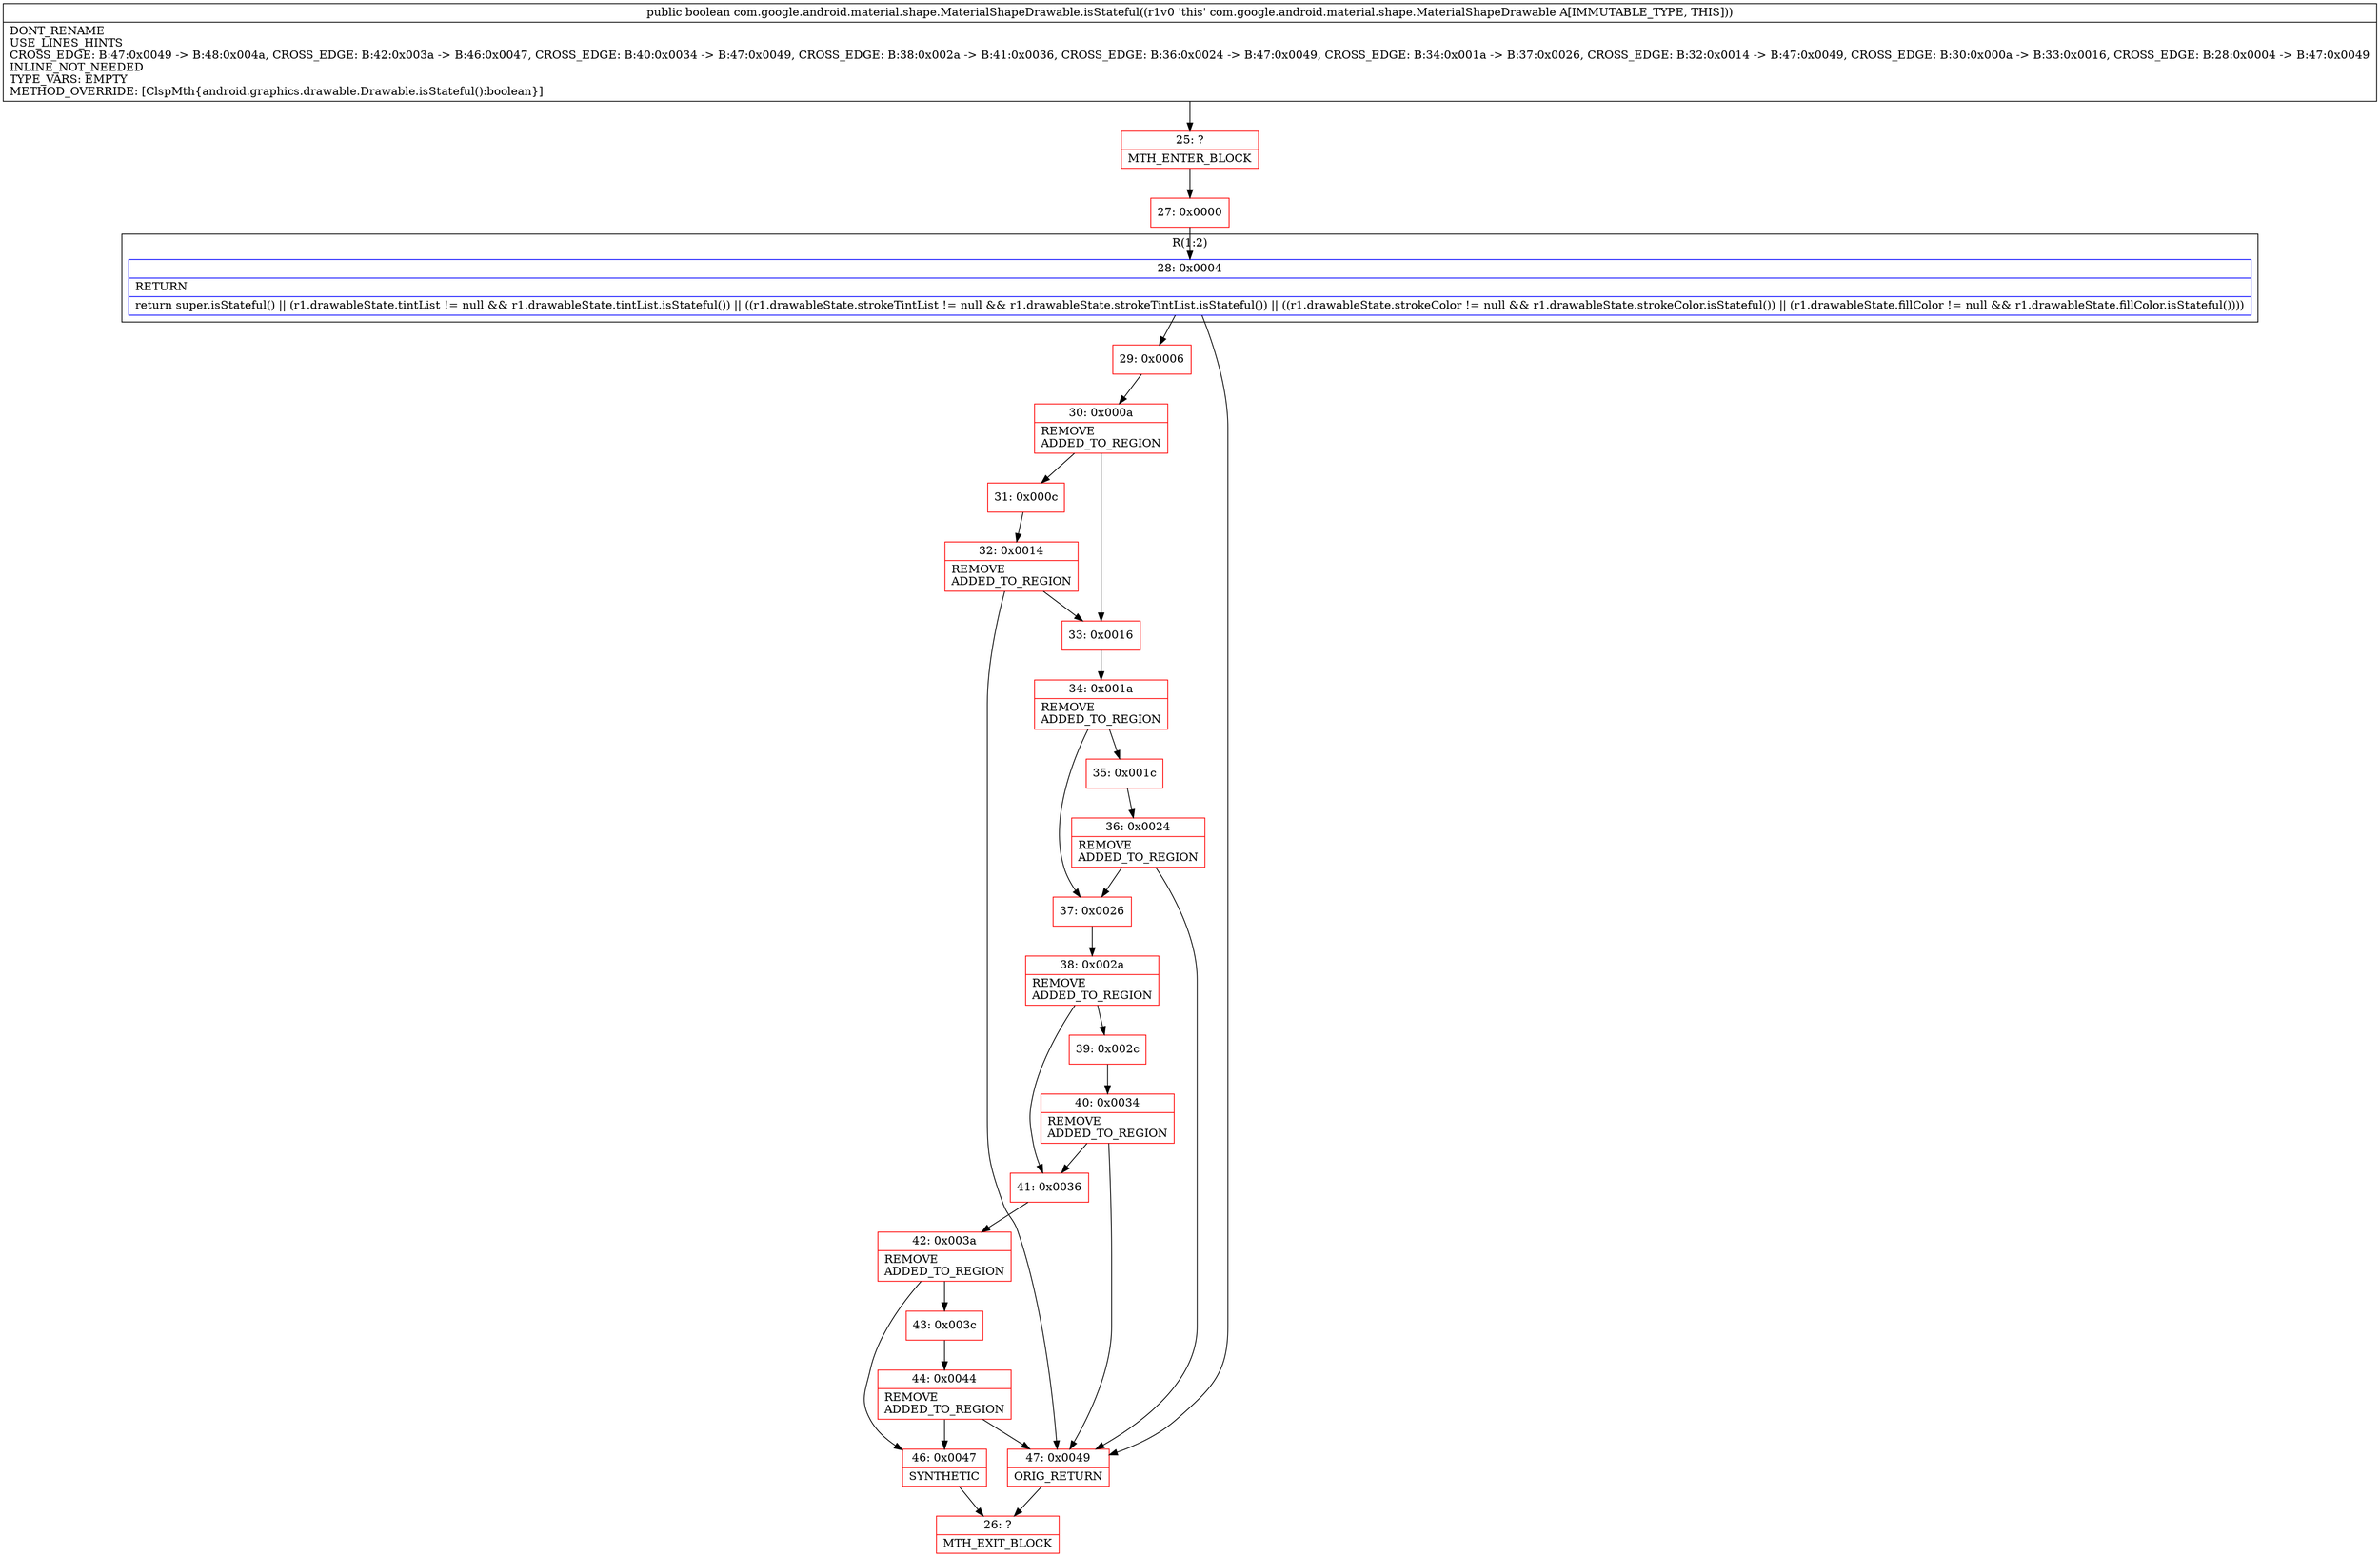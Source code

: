 digraph "CFG forcom.google.android.material.shape.MaterialShapeDrawable.isStateful()Z" {
subgraph cluster_Region_1853003659 {
label = "R(1:2)";
node [shape=record,color=blue];
Node_28 [shape=record,label="{28\:\ 0x0004|RETURN\l|return super.isStateful() \|\| (r1.drawableState.tintList != null && r1.drawableState.tintList.isStateful()) \|\| ((r1.drawableState.strokeTintList != null && r1.drawableState.strokeTintList.isStateful()) \|\| ((r1.drawableState.strokeColor != null && r1.drawableState.strokeColor.isStateful()) \|\| (r1.drawableState.fillColor != null && r1.drawableState.fillColor.isStateful())))\l}"];
}
Node_25 [shape=record,color=red,label="{25\:\ ?|MTH_ENTER_BLOCK\l}"];
Node_27 [shape=record,color=red,label="{27\:\ 0x0000}"];
Node_29 [shape=record,color=red,label="{29\:\ 0x0006}"];
Node_30 [shape=record,color=red,label="{30\:\ 0x000a|REMOVE\lADDED_TO_REGION\l}"];
Node_31 [shape=record,color=red,label="{31\:\ 0x000c}"];
Node_32 [shape=record,color=red,label="{32\:\ 0x0014|REMOVE\lADDED_TO_REGION\l}"];
Node_33 [shape=record,color=red,label="{33\:\ 0x0016}"];
Node_34 [shape=record,color=red,label="{34\:\ 0x001a|REMOVE\lADDED_TO_REGION\l}"];
Node_35 [shape=record,color=red,label="{35\:\ 0x001c}"];
Node_36 [shape=record,color=red,label="{36\:\ 0x0024|REMOVE\lADDED_TO_REGION\l}"];
Node_37 [shape=record,color=red,label="{37\:\ 0x0026}"];
Node_38 [shape=record,color=red,label="{38\:\ 0x002a|REMOVE\lADDED_TO_REGION\l}"];
Node_39 [shape=record,color=red,label="{39\:\ 0x002c}"];
Node_40 [shape=record,color=red,label="{40\:\ 0x0034|REMOVE\lADDED_TO_REGION\l}"];
Node_41 [shape=record,color=red,label="{41\:\ 0x0036}"];
Node_42 [shape=record,color=red,label="{42\:\ 0x003a|REMOVE\lADDED_TO_REGION\l}"];
Node_43 [shape=record,color=red,label="{43\:\ 0x003c}"];
Node_44 [shape=record,color=red,label="{44\:\ 0x0044|REMOVE\lADDED_TO_REGION\l}"];
Node_46 [shape=record,color=red,label="{46\:\ 0x0047|SYNTHETIC\l}"];
Node_26 [shape=record,color=red,label="{26\:\ ?|MTH_EXIT_BLOCK\l}"];
Node_47 [shape=record,color=red,label="{47\:\ 0x0049|ORIG_RETURN\l}"];
MethodNode[shape=record,label="{public boolean com.google.android.material.shape.MaterialShapeDrawable.isStateful((r1v0 'this' com.google.android.material.shape.MaterialShapeDrawable A[IMMUTABLE_TYPE, THIS]))  | DONT_RENAME\lUSE_LINES_HINTS\lCROSS_EDGE: B:47:0x0049 \-\> B:48:0x004a, CROSS_EDGE: B:42:0x003a \-\> B:46:0x0047, CROSS_EDGE: B:40:0x0034 \-\> B:47:0x0049, CROSS_EDGE: B:38:0x002a \-\> B:41:0x0036, CROSS_EDGE: B:36:0x0024 \-\> B:47:0x0049, CROSS_EDGE: B:34:0x001a \-\> B:37:0x0026, CROSS_EDGE: B:32:0x0014 \-\> B:47:0x0049, CROSS_EDGE: B:30:0x000a \-\> B:33:0x0016, CROSS_EDGE: B:28:0x0004 \-\> B:47:0x0049\lINLINE_NOT_NEEDED\lTYPE_VARS: EMPTY\lMETHOD_OVERRIDE: [ClspMth\{android.graphics.drawable.Drawable.isStateful():boolean\}]\l}"];
MethodNode -> Node_25;Node_28 -> Node_29;
Node_28 -> Node_47;
Node_25 -> Node_27;
Node_27 -> Node_28;
Node_29 -> Node_30;
Node_30 -> Node_31;
Node_30 -> Node_33;
Node_31 -> Node_32;
Node_32 -> Node_33;
Node_32 -> Node_47;
Node_33 -> Node_34;
Node_34 -> Node_35;
Node_34 -> Node_37;
Node_35 -> Node_36;
Node_36 -> Node_37;
Node_36 -> Node_47;
Node_37 -> Node_38;
Node_38 -> Node_39;
Node_38 -> Node_41;
Node_39 -> Node_40;
Node_40 -> Node_41;
Node_40 -> Node_47;
Node_41 -> Node_42;
Node_42 -> Node_43;
Node_42 -> Node_46;
Node_43 -> Node_44;
Node_44 -> Node_46;
Node_44 -> Node_47;
Node_46 -> Node_26;
Node_47 -> Node_26;
}

